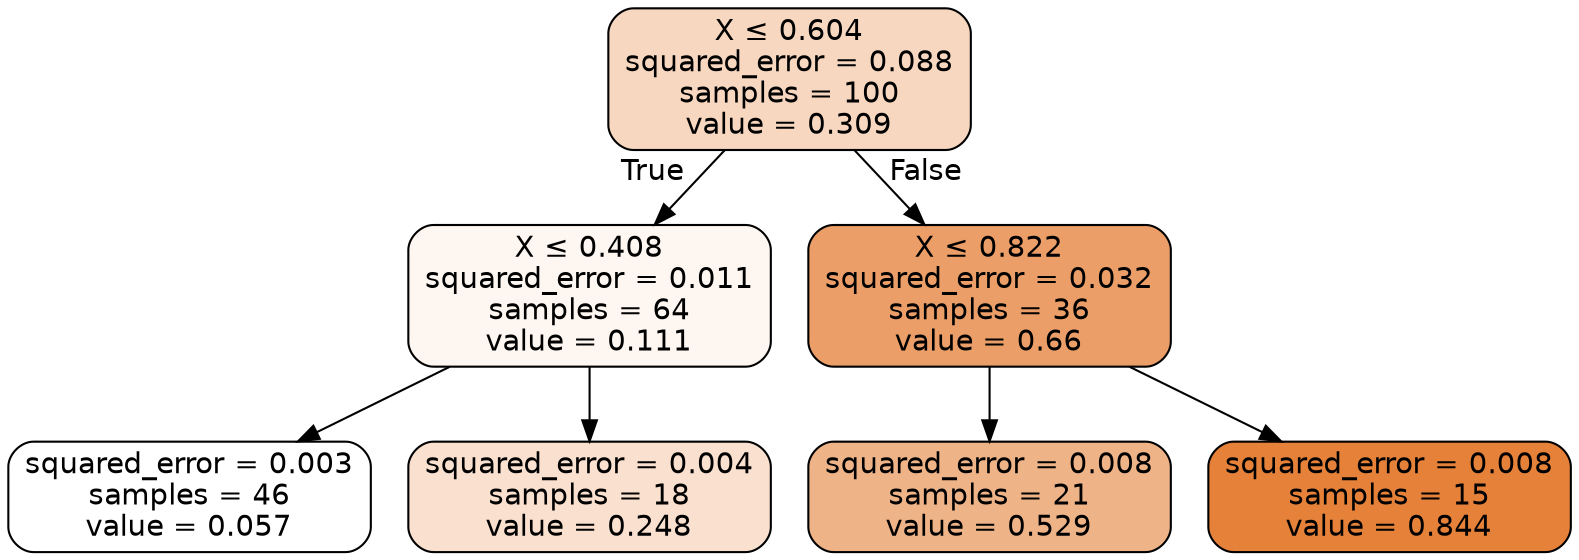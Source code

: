 digraph Tree {
node [shape=box, style="filled, rounded", color="black", fontname="helvetica"] ;
edge [fontname="helvetica"] ;
0 [label=<X &le; 0.604<br/>squared_error = 0.088<br/>samples = 100<br/>value = 0.309>, fillcolor="#f7d7c0"] ;
1 [label=<X &le; 0.408<br/>squared_error = 0.011<br/>samples = 64<br/>value = 0.111>, fillcolor="#fdf6f1"] ;
0 -> 1 [labeldistance=2.5, labelangle=45, headlabel="True"] ;
2 [label=<squared_error = 0.003<br/>samples = 46<br/>value = 0.057>, fillcolor="#ffffff"] ;
1 -> 2 ;
3 [label=<squared_error = 0.004<br/>samples = 18<br/>value = 0.248>, fillcolor="#f9e0cf"] ;
1 -> 3 ;
4 [label=<X &le; 0.822<br/>squared_error = 0.032<br/>samples = 36<br/>value = 0.66>, fillcolor="#eb9e67"] ;
0 -> 4 [labeldistance=2.5, labelangle=-45, headlabel="False"] ;
5 [label=<squared_error = 0.008<br/>samples = 21<br/>value = 0.529>, fillcolor="#efb388"] ;
4 -> 5 ;
6 [label=<squared_error = 0.008<br/>samples = 15<br/>value = 0.844>, fillcolor="#e58139"] ;
4 -> 6 ;
}